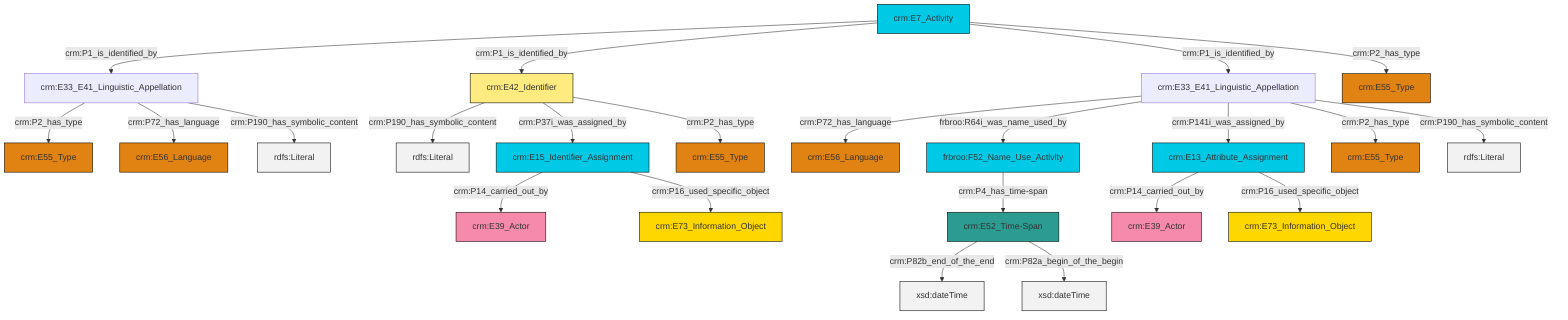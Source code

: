 graph TD
classDef Literal fill:#f2f2f2,stroke:#000000;
classDef CRM_Entity fill:#FFFFFF,stroke:#000000;
classDef Temporal_Entity fill:#00C9E6, stroke:#000000;
classDef Type fill:#E18312, stroke:#000000;
classDef Time-Span fill:#2C9C91, stroke:#000000;
classDef Appellation fill:#FFEB7F, stroke:#000000;
classDef Place fill:#008836, stroke:#000000;
classDef Persistent_Item fill:#B266B2, stroke:#000000;
classDef Conceptual_Object fill:#FFD700, stroke:#000000;
classDef Physical_Thing fill:#D2B48C, stroke:#000000;
classDef Actor fill:#f58aad, stroke:#000000;
classDef PC_Classes fill:#4ce600, stroke:#000000;
classDef Multi fill:#cccccc,stroke:#000000;

0["frbroo:F52_Name_Use_Activity"]:::Temporal_Entity -->|crm:P4_has_time-span| 1["crm:E52_Time-Span"]:::Time-Span
4["crm:E33_E41_Linguistic_Appellation"]:::Default -->|crm:P2_has_type| 5["crm:E55_Type"]:::Type
10["crm:E42_Identifier"]:::Appellation -->|crm:P190_has_symbolic_content| 11[rdfs:Literal]:::Literal
18["crm:E33_E41_Linguistic_Appellation"]:::Default -->|crm:P72_has_language| 19["crm:E56_Language"]:::Type
1["crm:E52_Time-Span"]:::Time-Span -->|crm:P82b_end_of_the_end| 20[xsd:dateTime]:::Literal
16["crm:E7_Activity"]:::Temporal_Entity -->|crm:P1_is_identified_by| 4["crm:E33_E41_Linguistic_Appellation"]:::Default
18["crm:E33_E41_Linguistic_Appellation"]:::Default -->|frbroo:R64i_was_name_used_by| 0["frbroo:F52_Name_Use_Activity"]:::Temporal_Entity
4["crm:E33_E41_Linguistic_Appellation"]:::Default -->|crm:P72_has_language| 22["crm:E56_Language"]:::Type
14["crm:E13_Attribute_Assignment"]:::Temporal_Entity -->|crm:P14_carried_out_by| 8["crm:E39_Actor"]:::Actor
18["crm:E33_E41_Linguistic_Appellation"]:::Default -->|crm:P141i_was_assigned_by| 14["crm:E13_Attribute_Assignment"]:::Temporal_Entity
10["crm:E42_Identifier"]:::Appellation -->|crm:P37i_was_assigned_by| 2["crm:E15_Identifier_Assignment"]:::Temporal_Entity
2["crm:E15_Identifier_Assignment"]:::Temporal_Entity -->|crm:P14_carried_out_by| 30["crm:E39_Actor"]:::Actor
14["crm:E13_Attribute_Assignment"]:::Temporal_Entity -->|crm:P16_used_specific_object| 31["crm:E73_Information_Object"]:::Conceptual_Object
18["crm:E33_E41_Linguistic_Appellation"]:::Default -->|crm:P2_has_type| 23["crm:E55_Type"]:::Type
16["crm:E7_Activity"]:::Temporal_Entity -->|crm:P1_is_identified_by| 10["crm:E42_Identifier"]:::Appellation
10["crm:E42_Identifier"]:::Appellation -->|crm:P2_has_type| 35["crm:E55_Type"]:::Type
1["crm:E52_Time-Span"]:::Time-Span -->|crm:P82a_begin_of_the_begin| 36[xsd:dateTime]:::Literal
16["crm:E7_Activity"]:::Temporal_Entity -->|crm:P1_is_identified_by| 18["crm:E33_E41_Linguistic_Appellation"]:::Default
2["crm:E15_Identifier_Assignment"]:::Temporal_Entity -->|crm:P16_used_specific_object| 6["crm:E73_Information_Object"]:::Conceptual_Object
16["crm:E7_Activity"]:::Temporal_Entity -->|crm:P2_has_type| 26["crm:E55_Type"]:::Type
4["crm:E33_E41_Linguistic_Appellation"]:::Default -->|crm:P190_has_symbolic_content| 40[rdfs:Literal]:::Literal
18["crm:E33_E41_Linguistic_Appellation"]:::Default -->|crm:P190_has_symbolic_content| 41[rdfs:Literal]:::Literal
